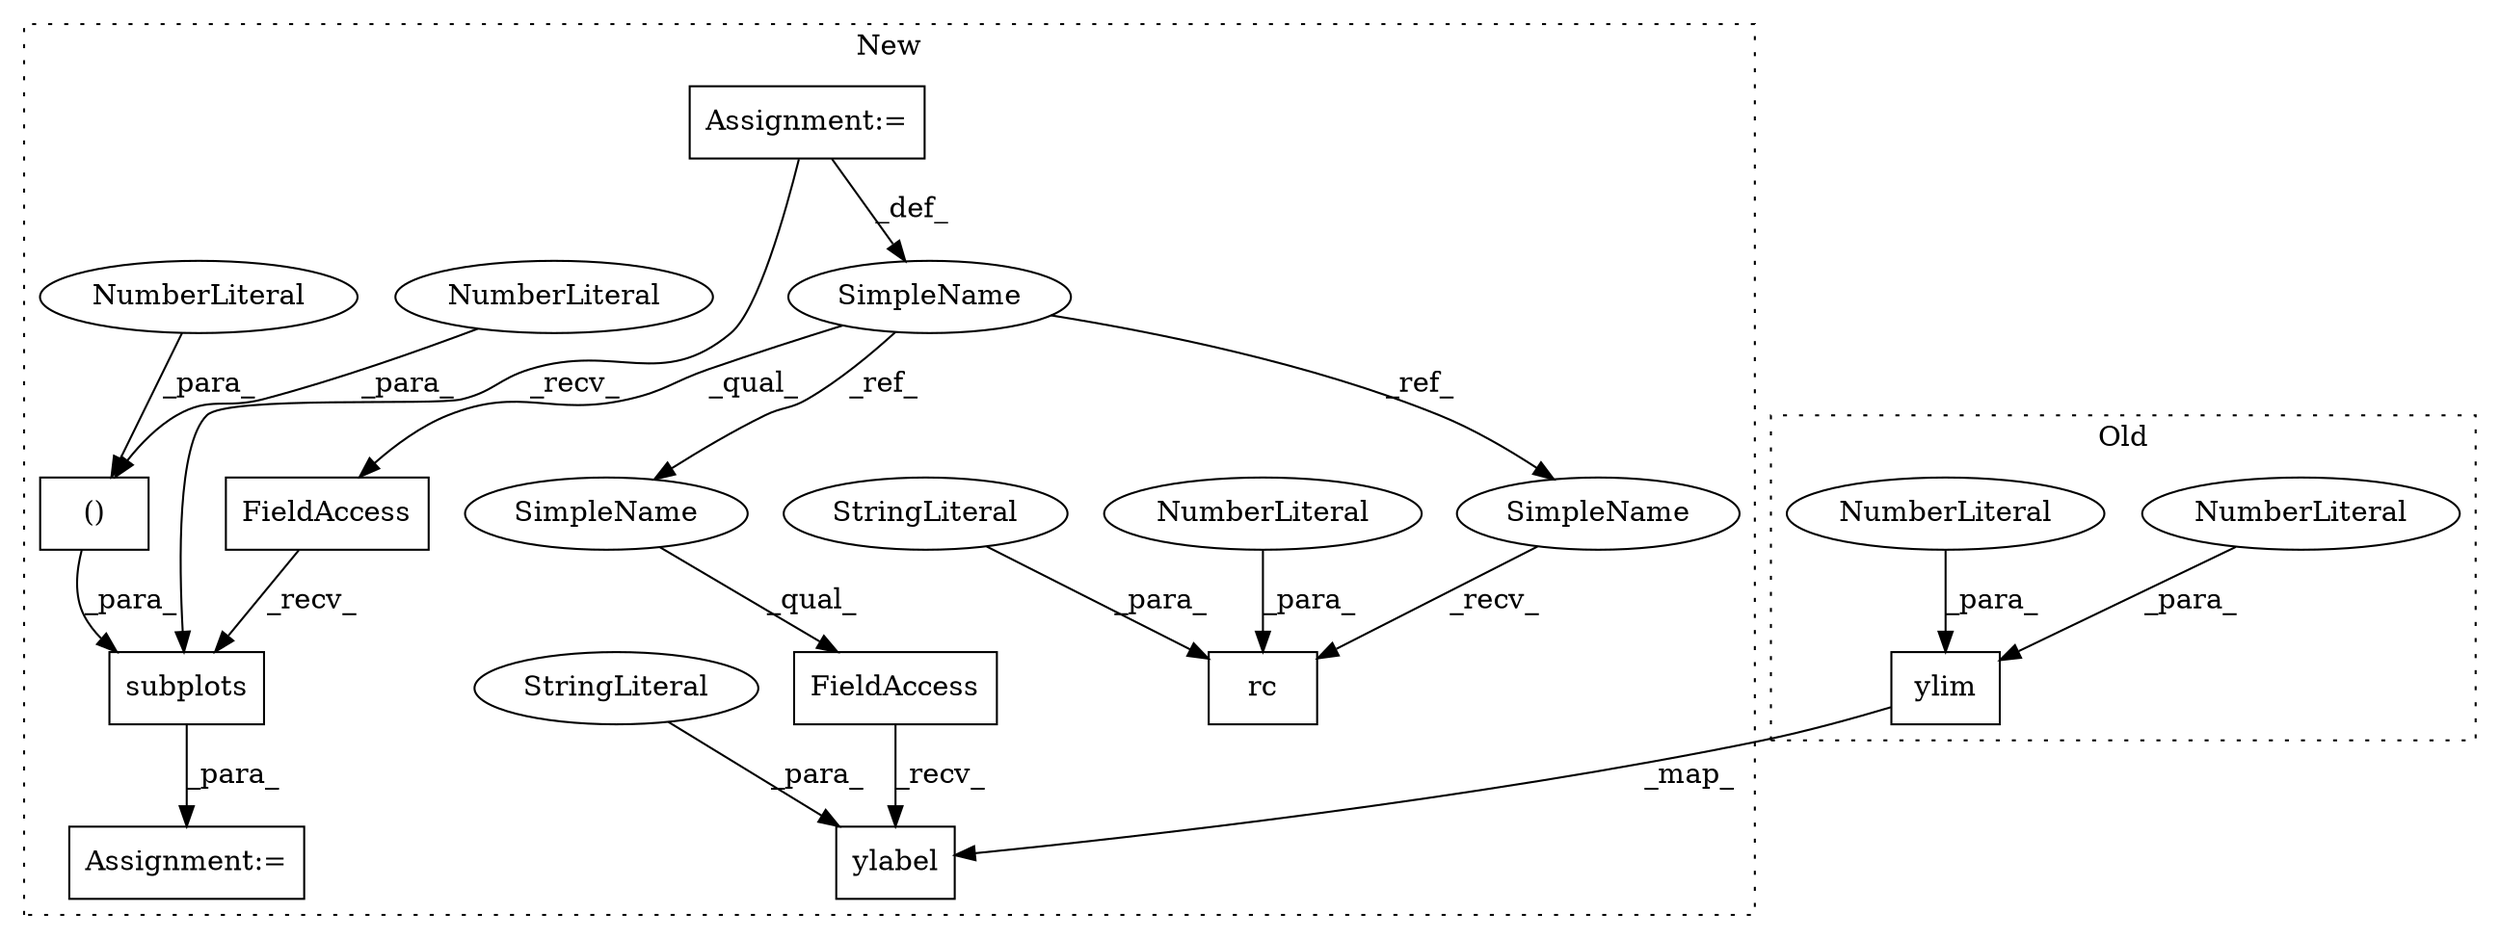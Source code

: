 digraph G {
subgraph cluster0 {
1 [label="ylim" a="32" s="760,770" l="5,1" shape="box"];
3 [label="NumberLiteral" a="34" s="767" l="3" shape="ellipse"];
4 [label="NumberLiteral" a="34" s="765" l="1" shape="ellipse"];
label = "Old";
style="dotted";
}
subgraph cluster1 {
2 [label="ylabel" a="32" s="1008,1034" l="7,1" shape="box"];
5 [label="FieldAccess" a="22" s="990" l="17" shape="box"];
6 [label="SimpleName" a="42" s="234" l="10" shape="ellipse"];
7 [label="FieldAccess" a="22" s="551" l="17" shape="box"];
8 [label="rc" a="32" s="323,334" l="3,1" shape="box"];
9 [label="NumberLiteral" a="34" s="333" l="1" shape="ellipse"];
10 [label="subplots" a="32" s="569,601" l="14,2" shape="box"];
11 [label="()" a="106" s="583" l="18" shape="box"];
12 [label="NumberLiteral" a="34" s="583" l="1" shape="ellipse"];
13 [label="NumberLiteral" a="34" s="597" l="4" shape="ellipse"];
14 [label="StringLiteral" a="45" s="326" l="6" shape="ellipse"];
15 [label="Assignment:=" a="7" s="234" l="10" shape="box"];
16 [label="StringLiteral" a="45" s="1015" l="19" shape="ellipse"];
17 [label="Assignment:=" a="7" s="549" l="2" shape="box"];
18 [label="SimpleName" a="42" s="990" l="10" shape="ellipse"];
19 [label="SimpleName" a="42" s="312" l="10" shape="ellipse"];
label = "New";
style="dotted";
}
1 -> 2 [label="_map_"];
3 -> 1 [label="_para_"];
4 -> 1 [label="_para_"];
5 -> 2 [label="_recv_"];
6 -> 19 [label="_ref_"];
6 -> 7 [label="_qual_"];
6 -> 18 [label="_ref_"];
7 -> 10 [label="_recv_"];
9 -> 8 [label="_para_"];
10 -> 17 [label="_para_"];
11 -> 10 [label="_para_"];
12 -> 11 [label="_para_"];
13 -> 11 [label="_para_"];
14 -> 8 [label="_para_"];
15 -> 6 [label="_def_"];
15 -> 10 [label="_recv_"];
16 -> 2 [label="_para_"];
18 -> 5 [label="_qual_"];
19 -> 8 [label="_recv_"];
}